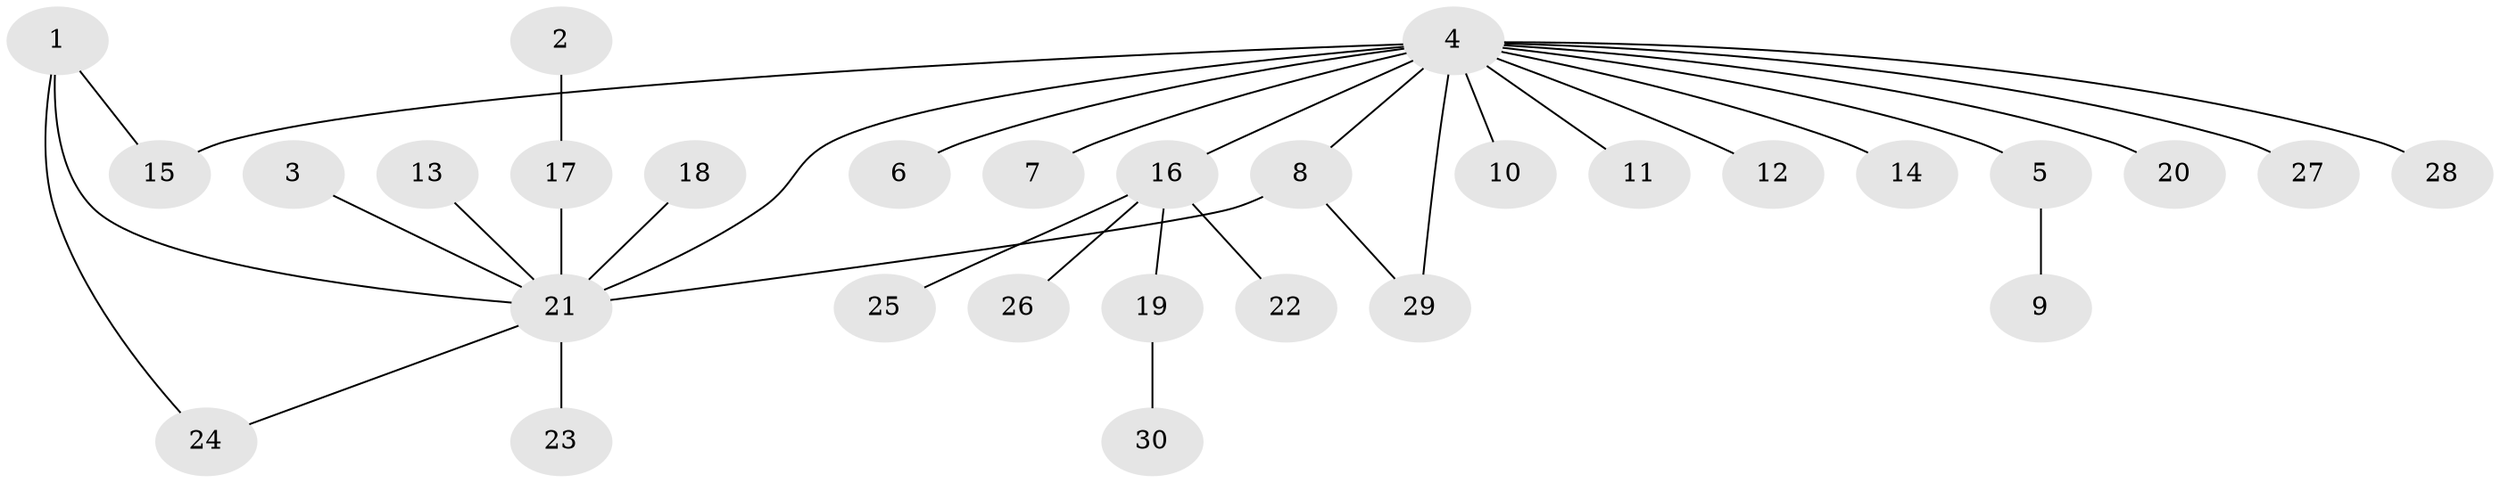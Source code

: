 // original degree distribution, {7: 0.03389830508474576, 14: 0.01694915254237288, 11: 0.01694915254237288, 2: 0.3050847457627119, 3: 0.0847457627118644, 5: 0.05084745762711865, 1: 0.4915254237288136}
// Generated by graph-tools (version 1.1) at 2025/25/03/09/25 03:25:55]
// undirected, 30 vertices, 33 edges
graph export_dot {
graph [start="1"]
  node [color=gray90,style=filled];
  1;
  2;
  3;
  4;
  5;
  6;
  7;
  8;
  9;
  10;
  11;
  12;
  13;
  14;
  15;
  16;
  17;
  18;
  19;
  20;
  21;
  22;
  23;
  24;
  25;
  26;
  27;
  28;
  29;
  30;
  1 -- 15 [weight=1.0];
  1 -- 21 [weight=1.0];
  1 -- 24 [weight=1.0];
  2 -- 17 [weight=1.0];
  3 -- 21 [weight=1.0];
  4 -- 5 [weight=1.0];
  4 -- 6 [weight=1.0];
  4 -- 7 [weight=1.0];
  4 -- 8 [weight=2.0];
  4 -- 10 [weight=1.0];
  4 -- 11 [weight=1.0];
  4 -- 12 [weight=1.0];
  4 -- 14 [weight=1.0];
  4 -- 15 [weight=2.0];
  4 -- 16 [weight=1.0];
  4 -- 20 [weight=2.0];
  4 -- 21 [weight=1.0];
  4 -- 27 [weight=1.0];
  4 -- 28 [weight=1.0];
  4 -- 29 [weight=1.0];
  5 -- 9 [weight=1.0];
  8 -- 21 [weight=1.0];
  8 -- 29 [weight=1.0];
  13 -- 21 [weight=1.0];
  16 -- 19 [weight=1.0];
  16 -- 22 [weight=1.0];
  16 -- 25 [weight=1.0];
  16 -- 26 [weight=1.0];
  17 -- 21 [weight=1.0];
  18 -- 21 [weight=2.0];
  19 -- 30 [weight=1.0];
  21 -- 23 [weight=1.0];
  21 -- 24 [weight=1.0];
}
